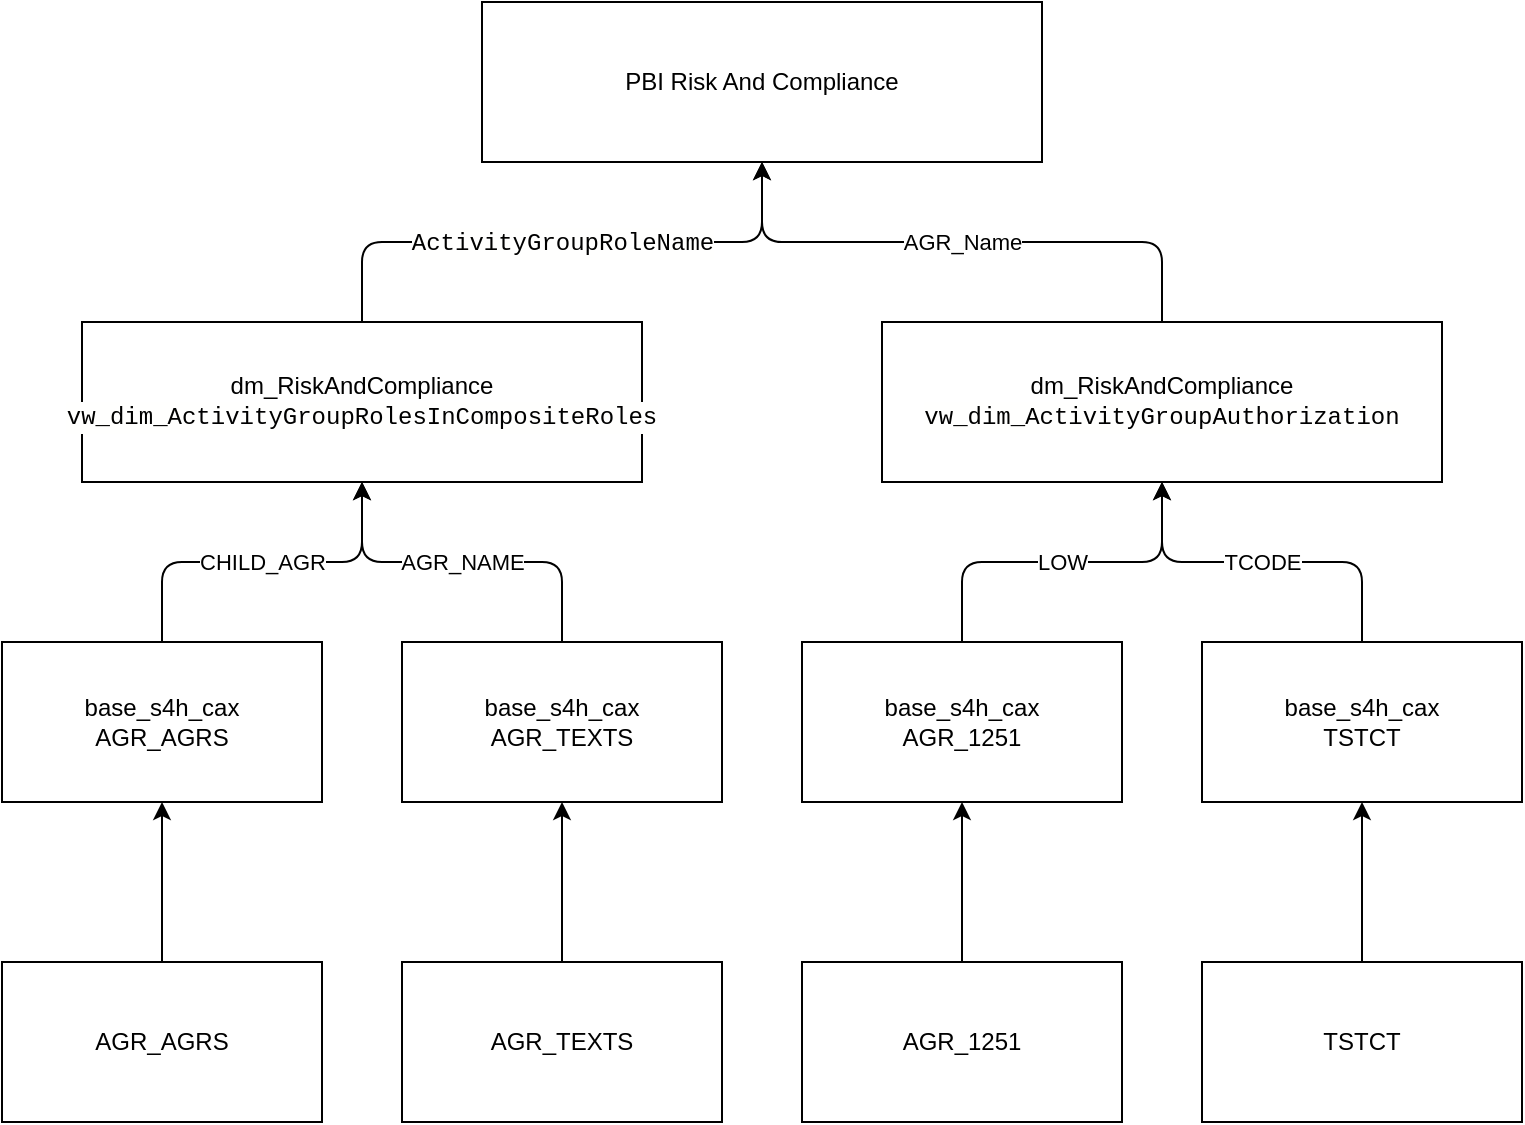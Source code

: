<mxfile>
    <diagram id="wPPT9DUgUYIOqcmENIx0" name="Page-1">
        <mxGraphModel dx="1130" dy="712" grid="1" gridSize="10" guides="1" tooltips="1" connect="1" arrows="1" fold="1" page="1" pageScale="1" pageWidth="850" pageHeight="1100" math="0" shadow="0">
            <root>
                <mxCell id="0"/>
                <mxCell id="1" parent="0"/>
                <mxCell id="2" style="edgeStyle=orthogonalEdgeStyle;html=1;exitX=0.5;exitY=0;exitDx=0;exitDy=0;entryX=0.5;entryY=1;entryDx=0;entryDy=0;" edge="1" parent="1" source="3" target="11">
                    <mxGeometry relative="1" as="geometry">
                        <mxPoint x="440" y="520" as="targetPoint"/>
                    </mxGeometry>
                </mxCell>
                <mxCell id="3" value="AGR_AGRS" style="rounded=0;whiteSpace=wrap;html=1;" vertex="1" parent="1">
                    <mxGeometry x="160" y="600" width="160" height="80" as="geometry"/>
                </mxCell>
                <mxCell id="48" style="edgeStyle=orthogonalEdgeStyle;html=1;exitX=0.5;exitY=0;exitDx=0;exitDy=0;entryX=0.5;entryY=1;entryDx=0;entryDy=0;" edge="1" parent="1" source="5" target="41">
                    <mxGeometry relative="1" as="geometry"/>
                </mxCell>
                <mxCell id="5" value="AGR_TEXTS" style="rounded=0;whiteSpace=wrap;html=1;" vertex="1" parent="1">
                    <mxGeometry x="360" y="600" width="160" height="80" as="geometry"/>
                </mxCell>
                <mxCell id="49" style="edgeStyle=orthogonalEdgeStyle;html=1;exitX=0.5;exitY=0;exitDx=0;exitDy=0;entryX=0.5;entryY=1;entryDx=0;entryDy=0;" edge="1" parent="1" source="7" target="42">
                    <mxGeometry relative="1" as="geometry"/>
                </mxCell>
                <mxCell id="7" value="AGR_1251" style="rounded=0;whiteSpace=wrap;html=1;" vertex="1" parent="1">
                    <mxGeometry x="560" y="600" width="160" height="80" as="geometry"/>
                </mxCell>
                <mxCell id="10" value="CHILD_AGR" style="edgeStyle=orthogonalEdgeStyle;html=1;" edge="1" parent="1" source="11" target="13">
                    <mxGeometry relative="1" as="geometry"/>
                </mxCell>
                <mxCell id="11" value="base_s4h_cax&lt;br&gt;AGR_AGRS" style="rounded=0;whiteSpace=wrap;html=1;" vertex="1" parent="1">
                    <mxGeometry x="160" y="440" width="160" height="80" as="geometry"/>
                </mxCell>
                <mxCell id="52" value="&lt;div style=&quot;color: rgb(0, 0, 0); background-color: rgb(255, 255, 254); font-family: Consolas, &amp;quot;Courier New&amp;quot;, monospace; font-size: 12px; line-height: 16px;&quot;&gt;ActivityGroupRoleName&lt;/div&gt;" style="edgeStyle=orthogonalEdgeStyle;html=1;exitX=0.5;exitY=0;exitDx=0;exitDy=0;entryX=0.5;entryY=1;entryDx=0;entryDy=0;" edge="1" parent="1" source="13" target="51">
                    <mxGeometry relative="1" as="geometry"/>
                </mxCell>
                <mxCell id="13" value="dm_RiskAndCompliance&lt;br&gt;&lt;div style=&quot;color: rgb(0, 0, 0); background-color: rgb(255, 255, 254); font-family: Consolas, &amp;quot;Courier New&amp;quot;, monospace; line-height: 16px;&quot;&gt;vw_dim_ActivityGroupRolesInCompositeRoles&lt;/div&gt;" style="rounded=0;whiteSpace=wrap;html=1;" vertex="1" parent="1">
                    <mxGeometry x="200" y="280" width="280" height="80" as="geometry"/>
                </mxCell>
                <mxCell id="50" style="edgeStyle=orthogonalEdgeStyle;html=1;exitX=0.5;exitY=0;exitDx=0;exitDy=0;entryX=0.5;entryY=1;entryDx=0;entryDy=0;" edge="1" parent="1" source="40" target="43">
                    <mxGeometry relative="1" as="geometry"/>
                </mxCell>
                <mxCell id="40" value="TSTCT" style="rounded=0;whiteSpace=wrap;html=1;" vertex="1" parent="1">
                    <mxGeometry x="760" y="600" width="160" height="80" as="geometry"/>
                </mxCell>
                <mxCell id="44" value="AGR_NAME" style="edgeStyle=orthogonalEdgeStyle;html=1;exitX=0.5;exitY=0;exitDx=0;exitDy=0;entryX=0.5;entryY=1;entryDx=0;entryDy=0;" edge="1" parent="1" source="41" target="13">
                    <mxGeometry relative="1" as="geometry">
                        <mxPoint x="430" y="400" as="targetPoint"/>
                    </mxGeometry>
                </mxCell>
                <mxCell id="41" value="base_s4h_cax&lt;br&gt;AGR_TEXTS" style="rounded=0;whiteSpace=wrap;html=1;" vertex="1" parent="1">
                    <mxGeometry x="360" y="440" width="160" height="80" as="geometry"/>
                </mxCell>
                <mxCell id="46" value="LOW" style="edgeStyle=orthogonalEdgeStyle;html=1;exitX=0.5;exitY=0;exitDx=0;exitDy=0;entryX=0.5;entryY=1;entryDx=0;entryDy=0;" edge="1" parent="1" source="42" target="45">
                    <mxGeometry relative="1" as="geometry"/>
                </mxCell>
                <mxCell id="42" value="base_s4h_cax&lt;br&gt;AGR_1251" style="rounded=0;whiteSpace=wrap;html=1;" vertex="1" parent="1">
                    <mxGeometry x="560" y="440" width="160" height="80" as="geometry"/>
                </mxCell>
                <mxCell id="47" value="TCODE" style="edgeStyle=orthogonalEdgeStyle;html=1;exitX=0.5;exitY=0;exitDx=0;exitDy=0;entryX=0.5;entryY=1;entryDx=0;entryDy=0;" edge="1" parent="1" source="43" target="45">
                    <mxGeometry relative="1" as="geometry"/>
                </mxCell>
                <mxCell id="43" value="base_s4h_cax&lt;br&gt;TSTCT" style="rounded=0;whiteSpace=wrap;html=1;" vertex="1" parent="1">
                    <mxGeometry x="760" y="440" width="160" height="80" as="geometry"/>
                </mxCell>
                <mxCell id="53" value="AGR_Name" style="edgeStyle=orthogonalEdgeStyle;html=1;exitX=0.5;exitY=0;exitDx=0;exitDy=0;entryX=0.5;entryY=1;entryDx=0;entryDy=0;" edge="1" parent="1" source="45" target="51">
                    <mxGeometry relative="1" as="geometry"/>
                </mxCell>
                <mxCell id="45" value="dm_RiskAndCompliance&lt;br&gt;&lt;div style=&quot;color: rgb(0, 0, 0); background-color: rgb(255, 255, 254); font-family: Consolas, &amp;quot;Courier New&amp;quot;, monospace; line-height: 16px;&quot;&gt;&lt;div style=&quot;line-height: 16px;&quot;&gt;vw_dim_ActivityGroupAuthorization&lt;/div&gt;&lt;/div&gt;" style="rounded=0;whiteSpace=wrap;html=1;" vertex="1" parent="1">
                    <mxGeometry x="600" y="280" width="280" height="80" as="geometry"/>
                </mxCell>
                <mxCell id="51" value="PBI Risk And Compliance" style="rounded=0;whiteSpace=wrap;html=1;" vertex="1" parent="1">
                    <mxGeometry x="400" y="120" width="280" height="80" as="geometry"/>
                </mxCell>
            </root>
        </mxGraphModel>
    </diagram>
</mxfile>